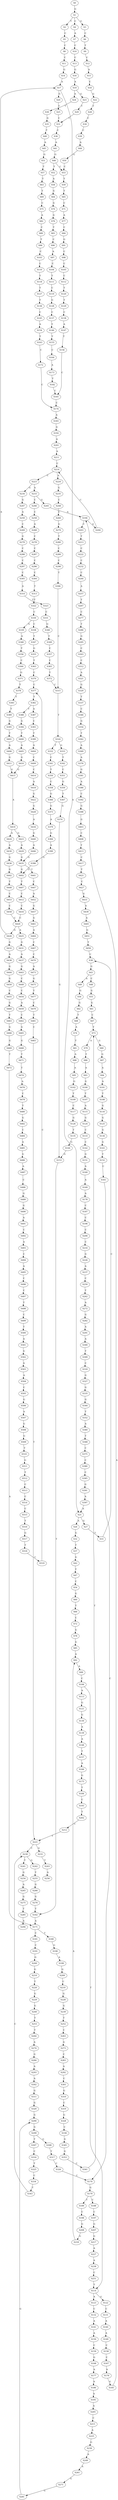 strict digraph  {
	S0 -> S1 [ label = G ];
	S1 -> S2 [ label = T ];
	S1 -> S3 [ label = G ];
	S1 -> S4 [ label = C ];
	S2 -> S5 [ label = C ];
	S3 -> S6 [ label = C ];
	S4 -> S7 [ label = A ];
	S5 -> S8 [ label = C ];
	S6 -> S9 [ label = T ];
	S7 -> S10 [ label = C ];
	S8 -> S11 [ label = C ];
	S9 -> S12 [ label = C ];
	S10 -> S13 [ label = C ];
	S11 -> S14 [ label = G ];
	S12 -> S15 [ label = A ];
	S13 -> S16 [ label = G ];
	S14 -> S17 [ label = A ];
	S15 -> S18 [ label = C ];
	S16 -> S19 [ label = A ];
	S17 -> S20 [ label = G ];
	S17 -> S21 [ label = A ];
	S18 -> S22 [ label = G ];
	S19 -> S23 [ label = G ];
	S19 -> S24 [ label = A ];
	S20 -> S25 [ label = T ];
	S21 -> S26 [ label = A ];
	S21 -> S27 [ label = G ];
	S22 -> S28 [ label = T ];
	S23 -> S29 [ label = T ];
	S24 -> S30 [ label = T ];
	S25 -> S31 [ label = C ];
	S26 -> S32 [ label = G ];
	S27 -> S33 [ label = T ];
	S28 -> S34 [ label = C ];
	S29 -> S31 [ label = C ];
	S30 -> S35 [ label = G ];
	S31 -> S36 [ label = C ];
	S32 -> S37 [ label = T ];
	S33 -> S38 [ label = C ];
	S34 -> S39 [ label = C ];
	S35 -> S40 [ label = T ];
	S36 -> S41 [ label = A ];
	S37 -> S42 [ label = G ];
	S38 -> S43 [ label = G ];
	S39 -> S44 [ label = A ];
	S40 -> S45 [ label = A ];
	S41 -> S46 [ label = G ];
	S42 -> S47 [ label = T ];
	S43 -> S48 [ label = C ];
	S43 -> S49 [ label = A ];
	S44 -> S50 [ label = G ];
	S45 -> S51 [ label = G ];
	S46 -> S52 [ label = T ];
	S46 -> S53 [ label = C ];
	S47 -> S54 [ label = C ];
	S48 -> S55 [ label = G ];
	S49 -> S56 [ label = G ];
	S50 -> S53 [ label = C ];
	S51 -> S57 [ label = T ];
	S52 -> S58 [ label = A ];
	S53 -> S59 [ label = T ];
	S54 -> S60 [ label = G ];
	S55 -> S61 [ label = G ];
	S56 -> S62 [ label = G ];
	S57 -> S63 [ label = T ];
	S58 -> S64 [ label = G ];
	S59 -> S65 [ label = T ];
	S60 -> S66 [ label = T ];
	S61 -> S67 [ label = C ];
	S62 -> S68 [ label = T ];
	S63 -> S69 [ label = T ];
	S64 -> S70 [ label = G ];
	S65 -> S71 [ label = C ];
	S66 -> S72 [ label = C ];
	S67 -> S73 [ label = T ];
	S68 -> S74 [ label = A ];
	S69 -> S75 [ label = C ];
	S70 -> S76 [ label = G ];
	S71 -> S77 [ label = A ];
	S72 -> S78 [ label = G ];
	S73 -> S79 [ label = A ];
	S73 -> S80 [ label = G ];
	S74 -> S81 [ label = T ];
	S75 -> S82 [ label = A ];
	S76 -> S83 [ label = T ];
	S77 -> S84 [ label = C ];
	S78 -> S85 [ label = G ];
	S79 -> S86 [ label = T ];
	S80 -> S87 [ label = G ];
	S81 -> S88 [ label = A ];
	S82 -> S89 [ label = C ];
	S83 -> S90 [ label = C ];
	S84 -> S91 [ label = G ];
	S85 -> S92 [ label = A ];
	S86 -> S93 [ label = A ];
	S87 -> S94 [ label = A ];
	S88 -> S95 [ label = A ];
	S89 -> S96 [ label = T ];
	S90 -> S97 [ label = A ];
	S91 -> S98 [ label = C ];
	S92 -> S99 [ label = A ];
	S93 -> S100 [ label = G ];
	S94 -> S101 [ label = A ];
	S95 -> S102 [ label = G ];
	S96 -> S103 [ label = C ];
	S97 -> S104 [ label = C ];
	S98 -> S105 [ label = C ];
	S99 -> S106 [ label = C ];
	S100 -> S107 [ label = T ];
	S101 -> S108 [ label = T ];
	S102 -> S109 [ label = T ];
	S103 -> S110 [ label = C ];
	S104 -> S111 [ label = T ];
	S105 -> S112 [ label = C ];
	S106 -> S113 [ label = A ];
	S106 -> S114 [ label = T ];
	S107 -> S115 [ label = A ];
	S108 -> S116 [ label = G ];
	S109 -> S117 [ label = C ];
	S110 -> S118 [ label = T ];
	S111 -> S119 [ label = C ];
	S112 -> S120 [ label = T ];
	S113 -> S121 [ label = G ];
	S114 -> S122 [ label = G ];
	S114 -> S123 [ label = A ];
	S115 -> S124 [ label = G ];
	S116 -> S125 [ label = G ];
	S117 -> S126 [ label = G ];
	S118 -> S127 [ label = T ];
	S119 -> S128 [ label = G ];
	S120 -> S129 [ label = T ];
	S121 -> S130 [ label = G ];
	S122 -> S131 [ label = C ];
	S123 -> S132 [ label = C ];
	S124 -> S133 [ label = C ];
	S125 -> S134 [ label = G ];
	S126 -> S135 [ label = T ];
	S127 -> S136 [ label = T ];
	S128 -> S137 [ label = C ];
	S129 -> S138 [ label = C ];
	S130 -> S139 [ label = A ];
	S131 -> S140 [ label = A ];
	S132 -> S141 [ label = A ];
	S133 -> S142 [ label = C ];
	S134 -> S143 [ label = G ];
	S135 -> S144 [ label = G ];
	S136 -> S145 [ label = C ];
	S137 -> S146 [ label = T ];
	S138 -> S147 [ label = A ];
	S139 -> S148 [ label = A ];
	S140 -> S149 [ label = A ];
	S141 -> S150 [ label = A ];
	S142 -> S151 [ label = G ];
	S143 -> S152 [ label = T ];
	S144 -> S153 [ label = G ];
	S145 -> S154 [ label = A ];
	S146 -> S155 [ label = T ];
	S147 -> S156 [ label = T ];
	S148 -> S157 [ label = T ];
	S149 -> S158 [ label = C ];
	S150 -> S159 [ label = C ];
	S151 -> S160 [ label = A ];
	S152 -> S161 [ label = C ];
	S153 -> S162 [ label = T ];
	S154 -> S163 [ label = T ];
	S155 -> S164 [ label = C ];
	S156 -> S165 [ label = C ];
	S157 -> S166 [ label = A ];
	S158 -> S167 [ label = C ];
	S159 -> S168 [ label = G ];
	S160 -> S169 [ label = A ];
	S161 -> S170 [ label = C ];
	S162 -> S171 [ label = A ];
	S163 -> S172 [ label = C ];
	S164 -> S173 [ label = A ];
	S165 -> S174 [ label = C ];
	S166 -> S175 [ label = G ];
	S167 -> S176 [ label = A ];
	S168 -> S177 [ label = A ];
	S169 -> S178 [ label = A ];
	S170 -> S179 [ label = G ];
	S171 -> S180 [ label = T ];
	S171 -> S181 [ label = C ];
	S172 -> S174 [ label = C ];
	S173 -> S182 [ label = T ];
	S174 -> S183 [ label = A ];
	S175 -> S184 [ label = T ];
	S176 -> S185 [ label = G ];
	S177 -> S186 [ label = A ];
	S178 -> S187 [ label = C ];
	S179 -> S188 [ label = C ];
	S179 -> S189 [ label = T ];
	S180 -> S190 [ label = G ];
	S181 -> S191 [ label = C ];
	S182 -> S165 [ label = C ];
	S183 -> S192 [ label = G ];
	S184 -> S193 [ label = C ];
	S185 -> S194 [ label = A ];
	S186 -> S195 [ label = A ];
	S187 -> S196 [ label = C ];
	S188 -> S197 [ label = C ];
	S189 -> S198 [ label = C ];
	S190 -> S199 [ label = A ];
	S191 -> S200 [ label = G ];
	S192 -> S201 [ label = A ];
	S193 -> S202 [ label = T ];
	S194 -> S203 [ label = C ];
	S194 -> S204 [ label = A ];
	S195 -> S205 [ label = A ];
	S196 -> S206 [ label = C ];
	S197 -> S207 [ label = G ];
	S198 -> S208 [ label = G ];
	S199 -> S209 [ label = G ];
	S200 -> S210 [ label = G ];
	S201 -> S211 [ label = A ];
	S202 -> S212 [ label = C ];
	S203 -> S213 [ label = T ];
	S204 -> S214 [ label = C ];
	S205 -> S215 [ label = C ];
	S206 -> S216 [ label = C ];
	S207 -> S217 [ label = G ];
	S208 -> S218 [ label = G ];
	S209 -> S219 [ label = C ];
	S210 -> S220 [ label = T ];
	S211 -> S214 [ label = C ];
	S212 -> S221 [ label = T ];
	S213 -> S222 [ label = C ];
	S214 -> S223 [ label = C ];
	S214 -> S224 [ label = A ];
	S215 -> S225 [ label = A ];
	S216 -> S226 [ label = G ];
	S217 -> S227 [ label = A ];
	S218 -> S92 [ label = A ];
	S219 -> S228 [ label = G ];
	S220 -> S229 [ label = G ];
	S221 -> S230 [ label = C ];
	S221 -> S231 [ label = G ];
	S222 -> S232 [ label = C ];
	S223 -> S233 [ label = A ];
	S223 -> S234 [ label = G ];
	S224 -> S235 [ label = G ];
	S225 -> S236 [ label = G ];
	S226 -> S237 [ label = A ];
	S227 -> S238 [ label = A ];
	S228 -> S239 [ label = G ];
	S229 -> S240 [ label = G ];
	S230 -> S241 [ label = T ];
	S230 -> S242 [ label = G ];
	S231 -> S243 [ label = T ];
	S232 -> S244 [ label = C ];
	S233 -> S245 [ label = G ];
	S233 -> S246 [ label = C ];
	S234 -> S247 [ label = G ];
	S235 -> S248 [ label = C ];
	S236 -> S249 [ label = A ];
	S237 -> S250 [ label = C ];
	S238 -> S251 [ label = C ];
	S239 -> S252 [ label = T ];
	S240 -> S253 [ label = T ];
	S241 -> S254 [ label = G ];
	S242 -> S255 [ label = T ];
	S243 -> S256 [ label = A ];
	S244 -> S257 [ label = A ];
	S245 -> S194 [ label = A ];
	S246 -> S258 [ label = C ];
	S247 -> S259 [ label = A ];
	S248 -> S260 [ label = C ];
	S249 -> S261 [ label = A ];
	S250 -> S262 [ label = T ];
	S251 -> S114 [ label = T ];
	S252 -> S263 [ label = C ];
	S253 -> S264 [ label = T ];
	S254 -> S265 [ label = A ];
	S255 -> S266 [ label = G ];
	S257 -> S267 [ label = T ];
	S258 -> S268 [ label = A ];
	S259 -> S269 [ label = C ];
	S260 -> S270 [ label = G ];
	S261 -> S271 [ label = G ];
	S262 -> S272 [ label = A ];
	S263 -> S273 [ label = G ];
	S264 -> S274 [ label = A ];
	S265 -> S275 [ label = G ];
	S266 -> S276 [ label = G ];
	S267 -> S277 [ label = C ];
	S268 -> S278 [ label = C ];
	S269 -> S279 [ label = G ];
	S270 -> S280 [ label = T ];
	S271 -> S281 [ label = G ];
	S272 -> S282 [ label = G ];
	S273 -> S283 [ label = C ];
	S274 -> S284 [ label = G ];
	S275 -> S285 [ label = T ];
	S276 -> S162 [ label = T ];
	S277 -> S286 [ label = T ];
	S278 -> S287 [ label = C ];
	S279 -> S288 [ label = C ];
	S280 -> S289 [ label = C ];
	S281 -> S290 [ label = G ];
	S282 -> S291 [ label = A ];
	S283 -> S292 [ label = A ];
	S284 -> S293 [ label = A ];
	S285 -> S294 [ label = A ];
	S286 -> S295 [ label = G ];
	S287 -> S296 [ label = C ];
	S288 -> S297 [ label = C ];
	S289 -> S298 [ label = C ];
	S290 -> S299 [ label = G ];
	S291 -> S300 [ label = A ];
	S292 -> S301 [ label = C ];
	S293 -> S302 [ label = A ];
	S295 -> S303 [ label = C ];
	S296 -> S304 [ label = C ];
	S297 -> S305 [ label = C ];
	S298 -> S306 [ label = T ];
	S299 -> S307 [ label = T ];
	S299 -> S308 [ label = G ];
	S300 -> S309 [ label = T ];
	S301 -> S310 [ label = G ];
	S302 -> S311 [ label = G ];
	S303 -> S312 [ label = C ];
	S304 -> S313 [ label = T ];
	S305 -> S314 [ label = A ];
	S306 -> S315 [ label = C ];
	S307 -> S316 [ label = C ];
	S308 -> S317 [ label = T ];
	S309 -> S318 [ label = C ];
	S310 -> S319 [ label = C ];
	S311 -> S320 [ label = G ];
	S312 -> S321 [ label = A ];
	S313 -> S322 [ label = T ];
	S314 -> S323 [ label = T ];
	S315 -> S324 [ label = T ];
	S316 -> S325 [ label = T ];
	S317 -> S326 [ label = C ];
	S318 -> S327 [ label = G ];
	S319 -> S328 [ label = G ];
	S320 -> S290 [ label = G ];
	S321 -> S329 [ label = G ];
	S322 -> S330 [ label = C ];
	S323 -> S331 [ label = C ];
	S324 -> S332 [ label = T ];
	S324 -> S333 [ label = G ];
	S325 -> S334 [ label = C ];
	S326 -> S170 [ label = C ];
	S327 -> S335 [ label = G ];
	S328 -> S336 [ label = C ];
	S329 -> S337 [ label = T ];
	S330 -> S338 [ label = C ];
	S330 -> S339 [ label = G ];
	S331 -> S340 [ label = G ];
	S332 -> S341 [ label = C ];
	S333 -> S342 [ label = T ];
	S334 -> S343 [ label = T ];
	S335 -> S344 [ label = G ];
	S336 -> S345 [ label = G ];
	S337 -> S346 [ label = C ];
	S338 -> S347 [ label = T ];
	S339 -> S348 [ label = A ];
	S340 -> S349 [ label = T ];
	S341 -> S350 [ label = T ];
	S342 -> S351 [ label = C ];
	S343 -> S230 [ label = C ];
	S344 -> S352 [ label = T ];
	S345 -> S353 [ label = G ];
	S346 -> S354 [ label = G ];
	S347 -> S355 [ label = G ];
	S348 -> S356 [ label = T ];
	S349 -> S357 [ label = C ];
	S350 -> S358 [ label = C ];
	S351 -> S359 [ label = G ];
	S352 -> S360 [ label = A ];
	S353 -> S361 [ label = C ];
	S354 -> S362 [ label = T ];
	S355 -> S363 [ label = T ];
	S356 -> S364 [ label = C ];
	S357 -> S365 [ label = C ];
	S358 -> S366 [ label = G ];
	S359 -> S367 [ label = T ];
	S360 -> S368 [ label = T ];
	S361 -> S73 [ label = T ];
	S362 -> S369 [ label = A ];
	S363 -> S370 [ label = C ];
	S364 -> S371 [ label = G ];
	S365 -> S372 [ label = T ];
	S366 -> S373 [ label = G ];
	S367 -> S374 [ label = G ];
	S368 -> S375 [ label = C ];
	S369 -> S376 [ label = A ];
	S370 -> S377 [ label = C ];
	S371 -> S378 [ label = T ];
	S372 -> S315 [ label = C ];
	S373 -> S379 [ label = A ];
	S374 -> S153 [ label = G ];
	S375 -> S380 [ label = C ];
	S376 -> S381 [ label = G ];
	S377 -> S382 [ label = T ];
	S378 -> S383 [ label = T ];
	S379 -> S384 [ label = G ];
	S380 -> S385 [ label = C ];
	S381 -> S386 [ label = A ];
	S382 -> S387 [ label = A ];
	S382 -> S388 [ label = T ];
	S383 -> S389 [ label = T ];
	S384 -> S390 [ label = A ];
	S385 -> S391 [ label = G ];
	S386 -> S392 [ label = C ];
	S387 -> S393 [ label = C ];
	S388 -> S394 [ label = G ];
	S389 -> S395 [ label = G ];
	S390 -> S396 [ label = G ];
	S391 -> S397 [ label = A ];
	S392 -> S398 [ label = G ];
	S393 -> S399 [ label = T ];
	S394 -> S400 [ label = T ];
	S395 -> S401 [ label = T ];
	S396 -> S402 [ label = G ];
	S397 -> S21 [ label = A ];
	S398 -> S403 [ label = G ];
	S399 -> S404 [ label = A ];
	S400 -> S405 [ label = A ];
	S401 -> S406 [ label = A ];
	S402 -> S407 [ label = T ];
	S403 -> S408 [ label = C ];
	S404 -> S409 [ label = C ];
	S405 -> S410 [ label = G ];
	S406 -> S411 [ label = G ];
	S407 -> S412 [ label = C ];
	S408 -> S413 [ label = T ];
	S409 -> S414 [ label = C ];
	S410 -> S415 [ label = G ];
	S411 -> S415 [ label = G ];
	S412 -> S416 [ label = C ];
	S413 -> S417 [ label = C ];
	S414 -> S418 [ label = A ];
	S415 -> S419 [ label = A ];
	S416 -> S420 [ label = C ];
	S417 -> S421 [ label = T ];
	S418 -> S422 [ label = G ];
	S419 -> S423 [ label = G ];
	S419 -> S424 [ label = A ];
	S420 -> S425 [ label = A ];
	S420 -> S426 [ label = G ];
	S421 -> S427 [ label = C ];
	S422 -> S428 [ label = G ];
	S423 -> S429 [ label = A ];
	S424 -> S430 [ label = A ];
	S425 -> S431 [ label = G ];
	S426 -> S432 [ label = G ];
	S426 -> S17 [ label = A ];
	S427 -> S433 [ label = G ];
	S428 -> S434 [ label = A ];
	S429 -> S435 [ label = G ];
	S430 -> S436 [ label = G ];
	S431 -> S437 [ label = A ];
	S432 -> S438 [ label = A ];
	S433 -> S439 [ label = A ];
	S434 -> S440 [ label = G ];
	S435 -> S441 [ label = T ];
	S435 -> S402 [ label = G ];
	S436 -> S442 [ label = G ];
	S437 -> S443 [ label = G ];
	S438 -> S444 [ label = G ];
	S439 -> S445 [ label = A ];
	S440 -> S446 [ label = A ];
	S441 -> S447 [ label = C ];
	S442 -> S448 [ label = T ];
	S443 -> S449 [ label = C ];
	S444 -> S450 [ label = G ];
	S445 -> S451 [ label = G ];
	S446 -> S435 [ label = G ];
	S447 -> S452 [ label = A ];
	S448 -> S453 [ label = C ];
	S449 -> S454 [ label = C ];
	S450 -> S455 [ label = C ];
	S451 -> S456 [ label = T ];
	S452 -> S457 [ label = G ];
	S453 -> S458 [ label = C ];
	S454 -> S459 [ label = A ];
	S455 -> S460 [ label = G ];
	S456 -> S38 [ label = C ];
	S457 -> S461 [ label = G ];
	S458 -> S420 [ label = C ];
	S459 -> S462 [ label = C ];
	S460 -> S463 [ label = T ];
	S461 -> S464 [ label = A ];
	S462 -> S465 [ label = G ];
	S463 -> S466 [ label = G ];
	S464 -> S467 [ label = C ];
	S465 -> S468 [ label = G ];
	S466 -> S469 [ label = G ];
	S467 -> S470 [ label = C ];
	S468 -> S471 [ label = T ];
	S469 -> S472 [ label = T ];
	S470 -> S473 [ label = A ];
	S471 -> S474 [ label = T ];
	S472 -> S171 [ label = A ];
	S473 -> S475 [ label = G ];
	S474 -> S476 [ label = A ];
	S475 -> S477 [ label = T ];
	S476 -> S478 [ label = C ];
	S477 -> S479 [ label = C ];
	S478 -> S480 [ label = T ];
	S479 -> S481 [ label = T ];
	S480 -> S482 [ label = G ];
	S481 -> S483 [ label = C ];
	S482 -> S484 [ label = C ];
	S483 -> S221 [ label = T ];
	S484 -> S485 [ label = A ];
	S485 -> S486 [ label = G ];
	S486 -> S487 [ label = A ];
	S487 -> S488 [ label = C ];
	S488 -> S489 [ label = G ];
	S489 -> S490 [ label = G ];
	S490 -> S491 [ label = A ];
	S491 -> S492 [ label = C ];
	S492 -> S493 [ label = A ];
	S493 -> S494 [ label = C ];
	S494 -> S495 [ label = A ];
	S495 -> S496 [ label = C ];
	S496 -> S497 [ label = C ];
	S497 -> S498 [ label = T ];
	S498 -> S499 [ label = C ];
	S499 -> S500 [ label = T ];
	S500 -> S501 [ label = A ];
	S501 -> S502 [ label = G ];
	S502 -> S503 [ label = A ];
	S503 -> S504 [ label = A ];
	S504 -> S505 [ label = C ];
	S505 -> S506 [ label = G ];
	S506 -> S507 [ label = A ];
	S507 -> S508 [ label = G ];
	S508 -> S509 [ label = G ];
	S509 -> S510 [ label = T ];
	S510 -> S511 [ label = G ];
	S511 -> S512 [ label = T ];
	S512 -> S513 [ label = C ];
	S513 -> S514 [ label = C ];
	S514 -> S515 [ label = C ];
	S515 -> S516 [ label = T ];
	S516 -> S517 [ label = G ];
	S517 -> S518 [ label = T ];
	S518 -> S519 [ label = C ];
	S519 -> S377 [ label = C ];
}
